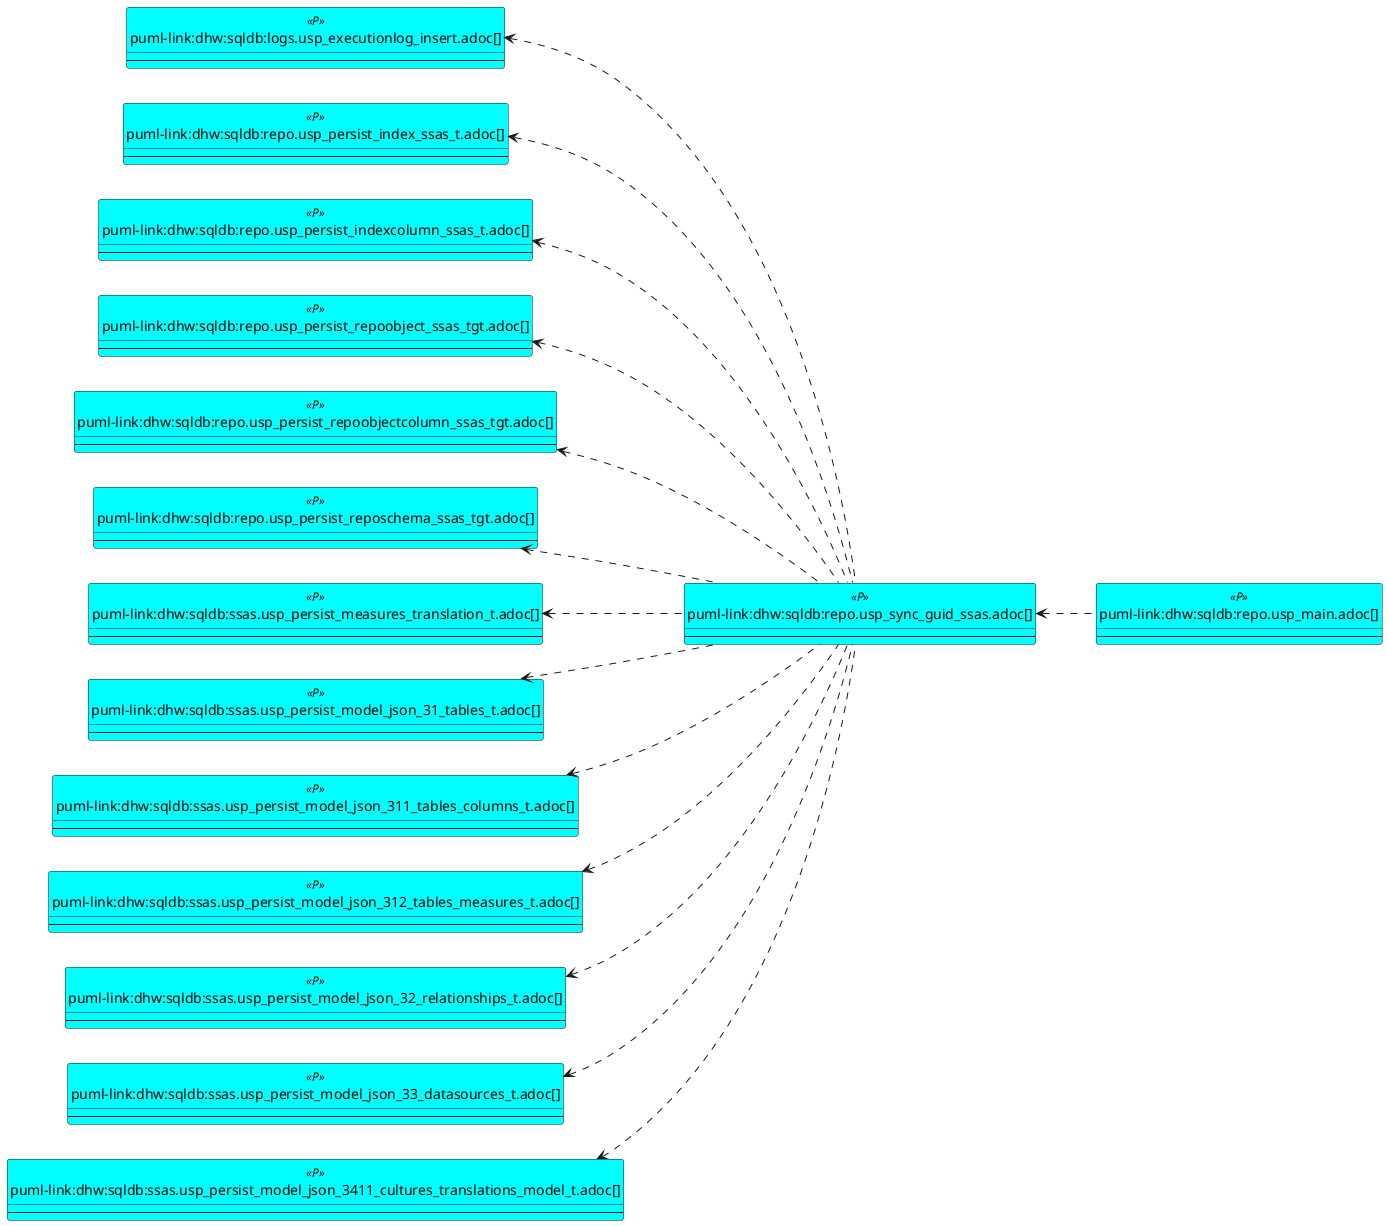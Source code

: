 @startuml
left to right direction
'top to bottom direction
hide circle
'avoide "." issues:
set namespaceSeparator none


skinparam class {
  BackgroundColor White
  BackgroundColor<<FN>> Yellow
  BackgroundColor<<FS>> Yellow
  BackgroundColor<<FT>> LightGray
  BackgroundColor<<IF>> Yellow
  BackgroundColor<<IS>> Yellow
  BackgroundColor<<P>> Aqua
  BackgroundColor<<PC>> Aqua
  BackgroundColor<<SN>> Yellow
  BackgroundColor<<SO>> SlateBlue
  BackgroundColor<<TF>> LightGray
  BackgroundColor<<TR>> Tomato
  BackgroundColor<<U>> White
  BackgroundColor<<V>> WhiteSmoke
  BackgroundColor<<X>> Aqua
  BackgroundColor<<external>> AliceBlue
}


entity "puml-link:dhw:sqldb:logs.usp_executionlog_insert.adoc[]" as logs.usp_ExecutionLog_insert << P >> {
  --
}

entity "puml-link:dhw:sqldb:repo.usp_main.adoc[]" as repo.usp_main << P >> {
  --
}

entity "puml-link:dhw:sqldb:repo.usp_persist_index_ssas_t.adoc[]" as repo.usp_PERSIST_Index_ssas_T << P >> {
  --
}

entity "puml-link:dhw:sqldb:repo.usp_persist_indexcolumn_ssas_t.adoc[]" as repo.usp_PERSIST_IndexColumn_ssas_T << P >> {
  --
}

entity "puml-link:dhw:sqldb:repo.usp_persist_repoobject_ssas_tgt.adoc[]" as repo.usp_PERSIST_RepoObject_SSAS_tgt << P >> {
  --
}

entity "puml-link:dhw:sqldb:repo.usp_persist_repoobjectcolumn_ssas_tgt.adoc[]" as repo.usp_PERSIST_RepoObjectColumn_SSAS_tgt << P >> {
  --
}

entity "puml-link:dhw:sqldb:repo.usp_persist_reposchema_ssas_tgt.adoc[]" as repo.usp_PERSIST_RepoSchema_ssas_tgt << P >> {
  --
}

entity "puml-link:dhw:sqldb:repo.usp_sync_guid_ssas.adoc[]" as repo.usp_sync_guid_ssas << P >> {
  --
}

entity "puml-link:dhw:sqldb:ssas.usp_persist_measures_translation_t.adoc[]" as ssas.usp_PERSIST_Measures_translation_T << P >> {
  --
}

entity "puml-link:dhw:sqldb:ssas.usp_persist_model_json_31_tables_t.adoc[]" as ssas.usp_PERSIST_model_json_31_tables_T << P >> {
  --
}

entity "puml-link:dhw:sqldb:ssas.usp_persist_model_json_311_tables_columns_t.adoc[]" as ssas.usp_PERSIST_model_json_311_tables_columns_T << P >> {
  --
}

entity "puml-link:dhw:sqldb:ssas.usp_persist_model_json_312_tables_measures_t.adoc[]" as ssas.usp_PERSIST_model_json_312_tables_measures_T << P >> {
  --
}

entity "puml-link:dhw:sqldb:ssas.usp_persist_model_json_32_relationships_t.adoc[]" as ssas.usp_PERSIST_model_json_32_relationships_T << P >> {
  --
}

entity "puml-link:dhw:sqldb:ssas.usp_persist_model_json_33_datasources_t.adoc[]" as ssas.usp_PERSIST_model_json_33_dataSources_T << P >> {
  --
}

entity "puml-link:dhw:sqldb:ssas.usp_persist_model_json_3411_cultures_translations_model_t.adoc[]" as ssas.usp_PERSIST_model_json_3411_cultures_translations_model_T << P >> {
  --
}

logs.usp_ExecutionLog_insert <.. repo.usp_sync_guid_ssas
repo.usp_PERSIST_Index_ssas_T <.. repo.usp_sync_guid_ssas
repo.usp_PERSIST_IndexColumn_ssas_T <.. repo.usp_sync_guid_ssas
repo.usp_PERSIST_RepoObject_SSAS_tgt <.. repo.usp_sync_guid_ssas
repo.usp_PERSIST_RepoObjectColumn_SSAS_tgt <.. repo.usp_sync_guid_ssas
repo.usp_PERSIST_RepoSchema_ssas_tgt <.. repo.usp_sync_guid_ssas
repo.usp_sync_guid_ssas <.. repo.usp_main
ssas.usp_PERSIST_Measures_translation_T <.. repo.usp_sync_guid_ssas
ssas.usp_PERSIST_model_json_31_tables_T <.. repo.usp_sync_guid_ssas
ssas.usp_PERSIST_model_json_311_tables_columns_T <.. repo.usp_sync_guid_ssas
ssas.usp_PERSIST_model_json_312_tables_measures_T <.. repo.usp_sync_guid_ssas
ssas.usp_PERSIST_model_json_32_relationships_T <.. repo.usp_sync_guid_ssas
ssas.usp_PERSIST_model_json_33_dataSources_T <.. repo.usp_sync_guid_ssas
ssas.usp_PERSIST_model_json_3411_cultures_translations_model_T <.. repo.usp_sync_guid_ssas
@enduml

